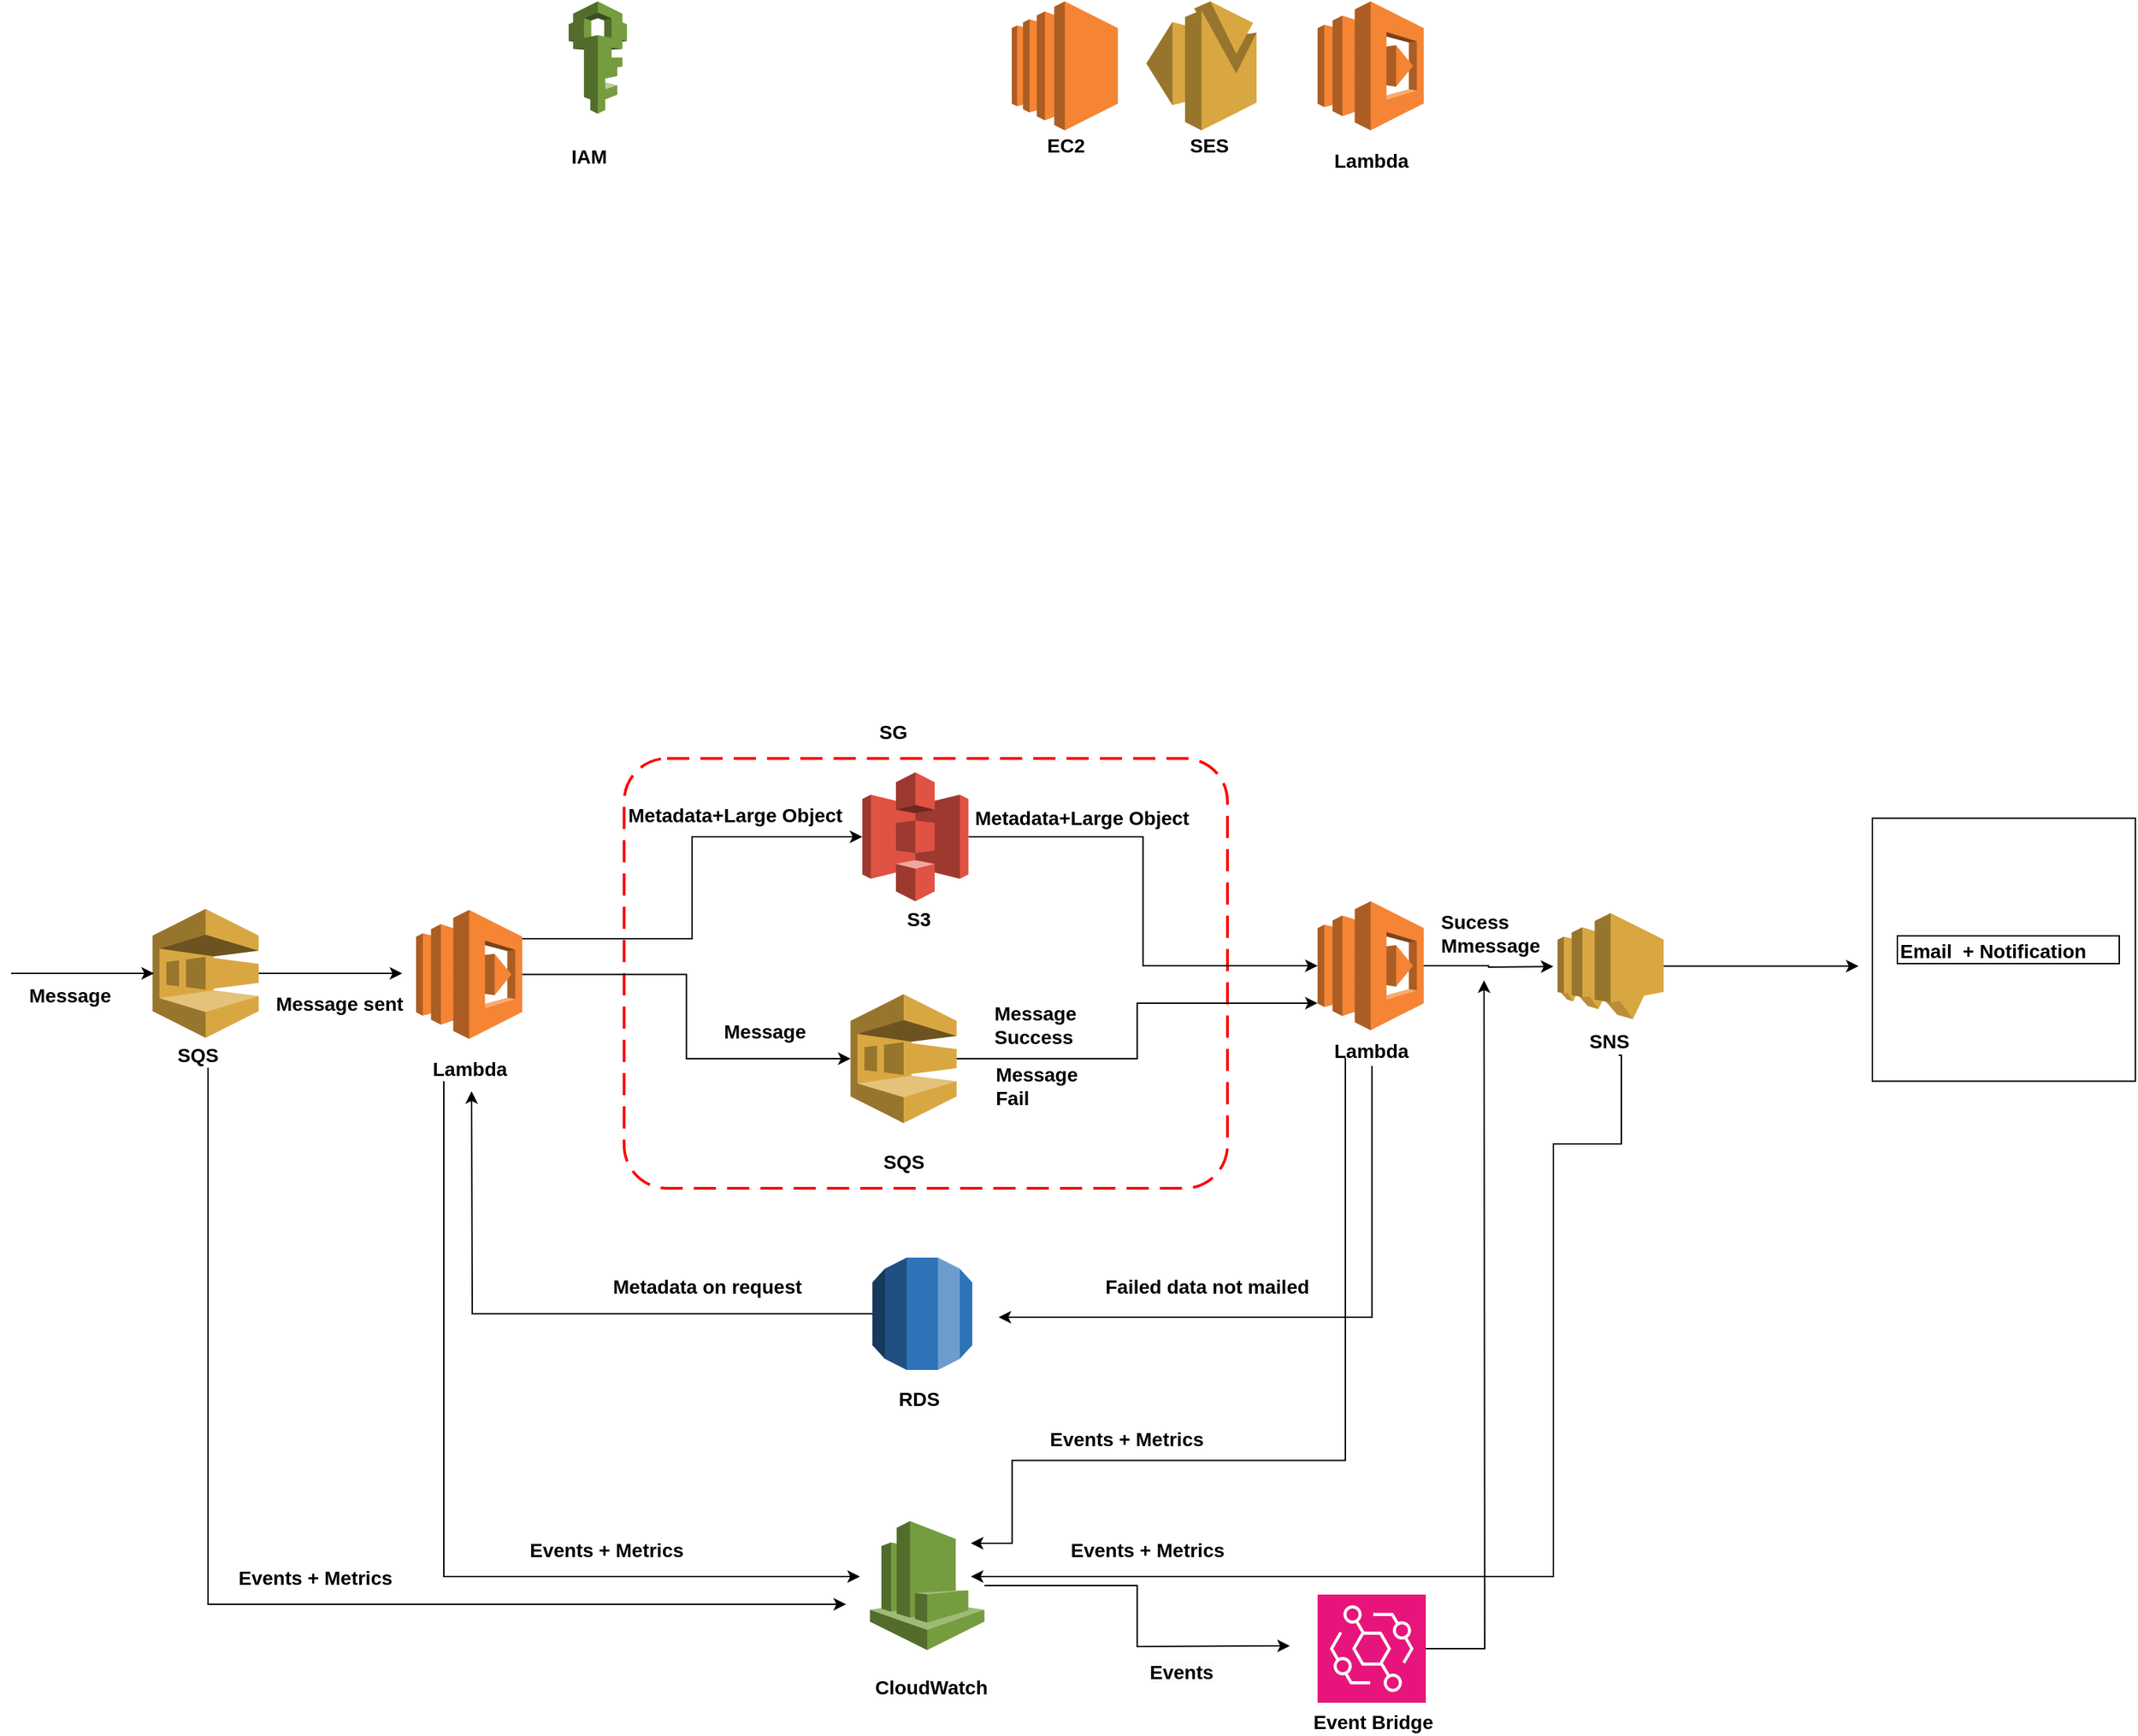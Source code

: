 <mxfile version="23.1.1" type="github">
  <diagram id="Ht1M8jgEwFfnCIfOTk4-" name="Page-1">
    <mxGraphModel dx="2404" dy="1441" grid="1" gridSize="10" guides="1" tooltips="1" connect="1" arrows="1" fold="1" page="1" pageScale="1" pageWidth="1169" pageHeight="827" math="0" shadow="0">
      <root>
        <mxCell id="0" />
        <mxCell id="1" parent="0" />
        <mxCell id="SCVMTBWpLvtzJIhz15lM-2" value="&lt;span&gt;SQS&lt;/span&gt;" style="text;html=1;resizable=0;points=[];autosize=1;align=left;verticalAlign=top;spacingTop=-4;fontSize=14;fontStyle=1" parent="1" vertex="1">
          <mxGeometry x="535" y="480" width="50" height="20" as="geometry" />
        </mxCell>
        <mxCell id="PvRw4KbO7DKKGOO_xfBm-1" value="" style="outlineConnect=0;dashed=0;verticalLabelPosition=bottom;verticalAlign=top;align=center;html=1;shape=mxgraph.aws3.ses;fillColor=#D9A741;gradientColor=none;" vertex="1" parent="1">
          <mxGeometry x="726.5" y="-346" width="79.5" height="93" as="geometry" />
        </mxCell>
        <mxCell id="PvRw4KbO7DKKGOO_xfBm-4" value="" style="outlineConnect=0;dashed=0;verticalLabelPosition=bottom;verticalAlign=top;align=center;html=1;shape=mxgraph.aws3.ec2;fillColor=#F58534;gradientColor=none;" vertex="1" parent="1">
          <mxGeometry x="629.5" y="-346" width="76.5" height="93" as="geometry" />
        </mxCell>
        <mxCell id="PvRw4KbO7DKKGOO_xfBm-66" style="edgeStyle=orthogonalEdgeStyle;rounded=0;orthogonalLoop=1;jettySize=auto;html=1;" edge="1" parent="1" source="PvRw4KbO7DKKGOO_xfBm-5">
          <mxGeometry relative="1" as="geometry">
            <mxPoint x="240" y="440" as="targetPoint" />
          </mxGeometry>
        </mxCell>
        <mxCell id="PvRw4KbO7DKKGOO_xfBm-5" value="" style="outlineConnect=0;dashed=0;verticalLabelPosition=bottom;verticalAlign=top;align=center;html=1;shape=mxgraph.aws3.rds;fillColor=#2E73B8;gradientColor=none;" vertex="1" parent="1">
          <mxGeometry x="529" y="560" width="72" height="81" as="geometry" />
        </mxCell>
        <mxCell id="PvRw4KbO7DKKGOO_xfBm-8" value="" style="outlineConnect=0;dashed=0;verticalLabelPosition=bottom;verticalAlign=top;align=center;html=1;shape=mxgraph.aws3.iam;fillColor=#759C3E;gradientColor=none;" vertex="1" parent="1">
          <mxGeometry x="310" y="-346" width="42" height="81" as="geometry" />
        </mxCell>
        <mxCell id="PvRw4KbO7DKKGOO_xfBm-37" style="edgeStyle=orthogonalEdgeStyle;rounded=0;orthogonalLoop=1;jettySize=auto;html=1;" edge="1" parent="1" source="PvRw4KbO7DKKGOO_xfBm-9">
          <mxGeometry relative="1" as="geometry">
            <mxPoint x="830" y="840" as="targetPoint" />
          </mxGeometry>
        </mxCell>
        <mxCell id="PvRw4KbO7DKKGOO_xfBm-9" value="" style="outlineConnect=0;dashed=0;verticalLabelPosition=bottom;verticalAlign=top;align=center;html=1;shape=mxgraph.aws3.cloudwatch;fillColor=#759C3E;gradientColor=none;" vertex="1" parent="1">
          <mxGeometry x="527.25" y="750" width="82.5" height="93" as="geometry" />
        </mxCell>
        <mxCell id="PvRw4KbO7DKKGOO_xfBm-10" value="" style="rounded=1;arcSize=10;dashed=1;strokeColor=#ff0000;fillColor=none;gradientColor=none;dashPattern=8 4;strokeWidth=2;" vertex="1" parent="1">
          <mxGeometry x="350" y="200" width="435" height="310" as="geometry" />
        </mxCell>
        <mxCell id="PvRw4KbO7DKKGOO_xfBm-11" value="&lt;span&gt;RDS&lt;/span&gt;" style="text;html=1;resizable=0;points=[];autosize=1;align=left;verticalAlign=top;spacingTop=-4;fontSize=14;fontStyle=1" vertex="1" parent="1">
          <mxGeometry x="546" y="651" width="50" height="20" as="geometry" />
        </mxCell>
        <mxCell id="PvRw4KbO7DKKGOO_xfBm-12" value="&lt;span&gt;EC2&lt;/span&gt;" style="text;html=1;resizable=0;points=[];autosize=1;align=left;verticalAlign=top;spacingTop=-4;fontSize=14;fontStyle=1" vertex="1" parent="1">
          <mxGeometry x="653.25" y="-253" width="50" height="20" as="geometry" />
        </mxCell>
        <mxCell id="PvRw4KbO7DKKGOO_xfBm-13" value="&lt;span&gt;IAM&lt;/span&gt;" style="text;html=1;resizable=0;points=[];autosize=1;align=left;verticalAlign=top;spacingTop=-4;fontSize=14;fontStyle=1" vertex="1" parent="1">
          <mxGeometry x="310" y="-245" width="50" height="20" as="geometry" />
        </mxCell>
        <mxCell id="PvRw4KbO7DKKGOO_xfBm-14" value="&lt;span&gt;CloudWatch&lt;/span&gt;" style="text;html=1;resizable=0;points=[];autosize=1;align=left;verticalAlign=top;spacingTop=-4;fontSize=14;fontStyle=1" vertex="1" parent="1">
          <mxGeometry x="528.75" y="859" width="100" height="20" as="geometry" />
        </mxCell>
        <mxCell id="PvRw4KbO7DKKGOO_xfBm-16" value="" style="outlineConnect=0;dashed=0;verticalLabelPosition=bottom;verticalAlign=top;align=center;html=1;shape=mxgraph.aws3.sqs;fillColor=#D9A741;gradientColor=none;" vertex="1" parent="1">
          <mxGeometry x="513.25" y="370" width="76.5" height="93" as="geometry" />
        </mxCell>
        <mxCell id="PvRw4KbO7DKKGOO_xfBm-17" value="&lt;span&gt;SES&lt;/span&gt;" style="text;html=1;resizable=0;points=[];autosize=1;align=left;verticalAlign=top;spacingTop=-4;fontSize=14;fontStyle=1" vertex="1" parent="1">
          <mxGeometry x="756.25" y="-253" width="50" height="20" as="geometry" />
        </mxCell>
        <mxCell id="PvRw4KbO7DKKGOO_xfBm-18" value="&lt;span&gt;SG&lt;/span&gt;" style="text;html=1;resizable=0;points=[];autosize=1;align=left;verticalAlign=top;spacingTop=-4;fontSize=14;fontStyle=1" vertex="1" parent="1">
          <mxGeometry x="531.5" y="170" width="40" height="20" as="geometry" />
        </mxCell>
        <mxCell id="PvRw4KbO7DKKGOO_xfBm-19" value="" style="outlineConnect=0;dashed=0;verticalLabelPosition=bottom;verticalAlign=top;align=center;html=1;shape=mxgraph.aws3.lambda;fillColor=#F58534;gradientColor=none;" vertex="1" parent="1">
          <mxGeometry x="850" y="-346" width="76.5" height="93" as="geometry" />
        </mxCell>
        <mxCell id="PvRw4KbO7DKKGOO_xfBm-20" value="&lt;span&gt;Lambda&lt;/span&gt;" style="text;html=1;resizable=0;points=[];autosize=1;align=left;verticalAlign=top;spacingTop=-4;fontSize=14;fontStyle=1" vertex="1" parent="1">
          <mxGeometry x="860" y="-242.5" width="80" height="20" as="geometry" />
        </mxCell>
        <mxCell id="PvRw4KbO7DKKGOO_xfBm-47" style="edgeStyle=orthogonalEdgeStyle;rounded=0;orthogonalLoop=1;jettySize=auto;html=1;" edge="1" parent="1" source="PvRw4KbO7DKKGOO_xfBm-21" target="PvRw4KbO7DKKGOO_xfBm-35">
          <mxGeometry relative="1" as="geometry" />
        </mxCell>
        <mxCell id="PvRw4KbO7DKKGOO_xfBm-21" value="" style="outlineConnect=0;dashed=0;verticalLabelPosition=bottom;verticalAlign=top;align=center;html=1;shape=mxgraph.aws3.s3;fillColor=#E05243;gradientColor=none;" vertex="1" parent="1">
          <mxGeometry x="521.75" y="210" width="76.5" height="93" as="geometry" />
        </mxCell>
        <mxCell id="PvRw4KbO7DKKGOO_xfBm-22" value="&lt;span&gt;S3&lt;/span&gt;" style="text;html=1;resizable=0;points=[];autosize=1;align=left;verticalAlign=top;spacingTop=-4;fontSize=14;fontStyle=1" vertex="1" parent="1">
          <mxGeometry x="551.75" y="304.5" width="40" height="20" as="geometry" />
        </mxCell>
        <mxCell id="PvRw4KbO7DKKGOO_xfBm-52" style="edgeStyle=orthogonalEdgeStyle;rounded=0;orthogonalLoop=1;jettySize=auto;html=1;" edge="1" parent="1" source="PvRw4KbO7DKKGOO_xfBm-26">
          <mxGeometry relative="1" as="geometry">
            <mxPoint x="1240" y="349.75" as="targetPoint" />
          </mxGeometry>
        </mxCell>
        <mxCell id="PvRw4KbO7DKKGOO_xfBm-26" value="" style="outlineConnect=0;dashed=0;verticalLabelPosition=bottom;verticalAlign=top;align=center;html=1;shape=mxgraph.aws3.sns;fillColor=#D9A741;gradientColor=none;" vertex="1" parent="1">
          <mxGeometry x="1023" y="311.5" width="76.5" height="76.5" as="geometry" />
        </mxCell>
        <mxCell id="PvRw4KbO7DKKGOO_xfBm-71" style="edgeStyle=orthogonalEdgeStyle;rounded=0;orthogonalLoop=1;jettySize=auto;html=1;exitX=0.456;exitY=1.078;exitDx=0;exitDy=0;exitPerimeter=0;" edge="1" parent="1" source="PvRw4KbO7DKKGOO_xfBm-27">
          <mxGeometry relative="1" as="geometry">
            <mxPoint x="600" y="790" as="targetPoint" />
            <mxPoint x="1069.294" y="440.5" as="sourcePoint" />
            <Array as="points">
              <mxPoint x="1069" y="414" />
              <mxPoint x="1069" y="478" />
              <mxPoint x="1020" y="478" />
              <mxPoint x="1020" y="790" />
            </Array>
          </mxGeometry>
        </mxCell>
        <mxCell id="PvRw4KbO7DKKGOO_xfBm-27" value="&lt;span&gt;SNS&lt;/span&gt;" style="text;html=1;resizable=0;points=[];autosize=1;align=left;verticalAlign=top;spacingTop=-4;fontSize=14;fontStyle=1" vertex="1" parent="1">
          <mxGeometry x="1044.25" y="392.5" width="50" height="20" as="geometry" />
        </mxCell>
        <mxCell id="PvRw4KbO7DKKGOO_xfBm-46" style="edgeStyle=orthogonalEdgeStyle;rounded=0;orthogonalLoop=1;jettySize=auto;html=1;" edge="1" parent="1" source="PvRw4KbO7DKKGOO_xfBm-28">
          <mxGeometry relative="1" as="geometry">
            <mxPoint x="970" y="360" as="targetPoint" />
          </mxGeometry>
        </mxCell>
        <mxCell id="PvRw4KbO7DKKGOO_xfBm-28" value="" style="sketch=0;points=[[0,0,0],[0.25,0,0],[0.5,0,0],[0.75,0,0],[1,0,0],[0,1,0],[0.25,1,0],[0.5,1,0],[0.75,1,0],[1,1,0],[0,0.25,0],[0,0.5,0],[0,0.75,0],[1,0.25,0],[1,0.5,0],[1,0.75,0]];outlineConnect=0;fontColor=#232F3E;fillColor=#E7157B;strokeColor=#ffffff;dashed=0;verticalLabelPosition=bottom;verticalAlign=top;align=center;html=1;fontSize=12;fontStyle=0;aspect=fixed;shape=mxgraph.aws4.resourceIcon;resIcon=mxgraph.aws4.eventbridge;" vertex="1" parent="1">
          <mxGeometry x="850" y="803" width="78" height="78" as="geometry" />
        </mxCell>
        <mxCell id="PvRw4KbO7DKKGOO_xfBm-29" value="&lt;span&gt;Event Bridge&lt;/span&gt;" style="text;html=1;resizable=0;points=[];autosize=1;align=left;verticalAlign=top;spacingTop=-4;fontSize=14;fontStyle=1" vertex="1" parent="1">
          <mxGeometry x="845" y="884" width="110" height="20" as="geometry" />
        </mxCell>
        <mxCell id="PvRw4KbO7DKKGOO_xfBm-51" style="edgeStyle=orthogonalEdgeStyle;rounded=0;orthogonalLoop=1;jettySize=auto;html=1;" edge="1" parent="1" source="PvRw4KbO7DKKGOO_xfBm-31">
          <mxGeometry relative="1" as="geometry">
            <mxPoint x="190" y="355" as="targetPoint" />
          </mxGeometry>
        </mxCell>
        <mxCell id="PvRw4KbO7DKKGOO_xfBm-31" value="" style="outlineConnect=0;dashed=0;verticalLabelPosition=bottom;verticalAlign=top;align=center;html=1;shape=mxgraph.aws3.sqs;fillColor=#D9A741;gradientColor=none;" vertex="1" parent="1">
          <mxGeometry x="10" y="308.5" width="76.5" height="93" as="geometry" />
        </mxCell>
        <mxCell id="PvRw4KbO7DKKGOO_xfBm-45" style="edgeStyle=orthogonalEdgeStyle;rounded=0;orthogonalLoop=1;jettySize=auto;html=1;" edge="1" parent="1" source="PvRw4KbO7DKKGOO_xfBm-33" target="PvRw4KbO7DKKGOO_xfBm-16">
          <mxGeometry relative="1" as="geometry" />
        </mxCell>
        <mxCell id="PvRw4KbO7DKKGOO_xfBm-33" value="" style="outlineConnect=0;dashed=0;verticalLabelPosition=bottom;verticalAlign=top;align=center;html=1;shape=mxgraph.aws3.lambda;fillColor=#F58534;gradientColor=none;" vertex="1" parent="1">
          <mxGeometry x="200" y="309.25" width="76.5" height="93" as="geometry" />
        </mxCell>
        <mxCell id="PvRw4KbO7DKKGOO_xfBm-67" style="edgeStyle=orthogonalEdgeStyle;rounded=0;orthogonalLoop=1;jettySize=auto;html=1;" edge="1" parent="1" source="PvRw4KbO7DKKGOO_xfBm-34">
          <mxGeometry relative="1" as="geometry">
            <mxPoint x="520" y="790" as="targetPoint" />
            <Array as="points">
              <mxPoint x="220" y="790" />
              <mxPoint x="520" y="790" />
            </Array>
          </mxGeometry>
        </mxCell>
        <mxCell id="PvRw4KbO7DKKGOO_xfBm-34" value="&lt;span&gt;Lambda&lt;/span&gt;" style="text;html=1;resizable=0;points=[];autosize=1;align=left;verticalAlign=top;spacingTop=-4;fontSize=14;fontStyle=1" vertex="1" parent="1">
          <mxGeometry x="210" y="412.75" width="80" height="20" as="geometry" />
        </mxCell>
        <mxCell id="PvRw4KbO7DKKGOO_xfBm-38" style="edgeStyle=orthogonalEdgeStyle;rounded=0;orthogonalLoop=1;jettySize=auto;html=1;" edge="1" parent="1" source="PvRw4KbO7DKKGOO_xfBm-35">
          <mxGeometry relative="1" as="geometry">
            <mxPoint x="1020" y="350" as="targetPoint" />
          </mxGeometry>
        </mxCell>
        <mxCell id="PvRw4KbO7DKKGOO_xfBm-35" value="" style="outlineConnect=0;dashed=0;verticalLabelPosition=bottom;verticalAlign=top;align=center;html=1;shape=mxgraph.aws3.lambda;fillColor=#F58534;gradientColor=none;" vertex="1" parent="1">
          <mxGeometry x="850" y="303" width="76.5" height="93" as="geometry" />
        </mxCell>
        <mxCell id="PvRw4KbO7DKKGOO_xfBm-64" style="edgeStyle=orthogonalEdgeStyle;rounded=0;orthogonalLoop=1;jettySize=auto;html=1;exitX=0.365;exitY=0.963;exitDx=0;exitDy=0;exitPerimeter=0;" edge="1" parent="1">
          <mxGeometry relative="1" as="geometry">
            <mxPoint x="620" y="603" as="targetPoint" />
            <mxPoint x="889.2" y="421.76" as="sourcePoint" />
            <Array as="points">
              <mxPoint x="889" y="603" />
            </Array>
          </mxGeometry>
        </mxCell>
        <mxCell id="PvRw4KbO7DKKGOO_xfBm-70" style="edgeStyle=orthogonalEdgeStyle;rounded=0;orthogonalLoop=1;jettySize=auto;html=1;" edge="1" parent="1">
          <mxGeometry relative="1" as="geometry">
            <mxPoint x="600" y="766" as="targetPoint" />
            <mxPoint x="870" y="416" as="sourcePoint" />
            <Array as="points">
              <mxPoint x="869.75" y="415.28" />
              <mxPoint x="869.75" y="706.28" />
              <mxPoint x="629.75" y="706.28" />
              <mxPoint x="629.75" y="766.28" />
            </Array>
          </mxGeometry>
        </mxCell>
        <mxCell id="PvRw4KbO7DKKGOO_xfBm-36" value="&lt;span&gt;Lambda&lt;/span&gt;" style="text;html=1;resizable=0;points=[];autosize=1;align=left;verticalAlign=top;spacingTop=-4;fontSize=14;fontStyle=1" vertex="1" parent="1">
          <mxGeometry x="860" y="399.5" width="80" height="20" as="geometry" />
        </mxCell>
        <mxCell id="PvRw4KbO7DKKGOO_xfBm-42" style="edgeStyle=orthogonalEdgeStyle;rounded=0;orthogonalLoop=1;jettySize=auto;html=1;entryX=0;entryY=0.5;entryDx=0;entryDy=0;entryPerimeter=0;" edge="1" parent="1" source="PvRw4KbO7DKKGOO_xfBm-33" target="PvRw4KbO7DKKGOO_xfBm-21">
          <mxGeometry relative="1" as="geometry">
            <Array as="points">
              <mxPoint x="399" y="330" />
              <mxPoint x="399" y="256" />
            </Array>
          </mxGeometry>
        </mxCell>
        <mxCell id="PvRw4KbO7DKKGOO_xfBm-48" style="edgeStyle=orthogonalEdgeStyle;rounded=0;orthogonalLoop=1;jettySize=auto;html=1;entryX=0;entryY=0.79;entryDx=0;entryDy=0;entryPerimeter=0;" edge="1" parent="1" source="PvRw4KbO7DKKGOO_xfBm-16" target="PvRw4KbO7DKKGOO_xfBm-35">
          <mxGeometry relative="1" as="geometry" />
        </mxCell>
        <mxCell id="PvRw4KbO7DKKGOO_xfBm-53" value="" style="whiteSpace=wrap;html=1;aspect=fixed;" vertex="1" parent="1">
          <mxGeometry x="1250" y="243.13" width="189.62" height="189.62" as="geometry" />
        </mxCell>
        <mxCell id="PvRw4KbO7DKKGOO_xfBm-54" value="&lt;span&gt;Email&amp;nbsp; + Notification&lt;/span&gt;" style="text;html=1;resizable=0;points=[];autosize=1;align=left;verticalAlign=top;spacingTop=-4;fontSize=14;fontStyle=1;strokeColor=default;" vertex="1" parent="1">
          <mxGeometry x="1268" y="327.94" width="160" height="20" as="geometry" />
        </mxCell>
        <mxCell id="PvRw4KbO7DKKGOO_xfBm-68" style="edgeStyle=orthogonalEdgeStyle;rounded=0;orthogonalLoop=1;jettySize=auto;html=1;" edge="1" parent="1" source="PvRw4KbO7DKKGOO_xfBm-58">
          <mxGeometry relative="1" as="geometry">
            <mxPoint x="510" y="810" as="targetPoint" />
            <Array as="points">
              <mxPoint x="50" y="810" />
            </Array>
          </mxGeometry>
        </mxCell>
        <mxCell id="PvRw4KbO7DKKGOO_xfBm-58" value="&lt;span&gt;SQS&lt;/span&gt;" style="text;html=1;resizable=0;points=[];autosize=1;align=left;verticalAlign=top;spacingTop=-4;fontSize=14;fontStyle=1" vertex="1" parent="1">
          <mxGeometry x="26" y="403" width="50" height="20" as="geometry" />
        </mxCell>
        <mxCell id="PvRw4KbO7DKKGOO_xfBm-59" value="&lt;span&gt;Message&lt;/span&gt;" style="text;html=1;resizable=0;points=[];autosize=1;align=left;verticalAlign=top;spacingTop=-4;fontSize=14;fontStyle=1" vertex="1" parent="1">
          <mxGeometry x="-81" y="360" width="80" height="20" as="geometry" />
        </mxCell>
        <mxCell id="PvRw4KbO7DKKGOO_xfBm-60" value="&lt;span&gt;Metadata+Large Object&lt;/span&gt;" style="text;html=1;resizable=0;points=[];autosize=1;align=left;verticalAlign=top;spacingTop=-4;fontSize=14;fontStyle=1" vertex="1" parent="1">
          <mxGeometry x="351" y="230" width="180" height="20" as="geometry" />
        </mxCell>
        <mxCell id="PvRw4KbO7DKKGOO_xfBm-61" value="&lt;span&gt;Metadata+Large Object&lt;/span&gt;" style="text;html=1;resizable=0;points=[];autosize=1;align=left;verticalAlign=top;spacingTop=-4;fontSize=14;fontStyle=1" vertex="1" parent="1">
          <mxGeometry x="601" y="232" width="180" height="20" as="geometry" />
        </mxCell>
        <mxCell id="PvRw4KbO7DKKGOO_xfBm-62" style="edgeStyle=orthogonalEdgeStyle;rounded=0;orthogonalLoop=1;jettySize=auto;html=1;" edge="1" parent="1">
          <mxGeometry relative="1" as="geometry">
            <mxPoint x="11" y="355" as="targetPoint" />
            <mxPoint x="-92" y="355" as="sourcePoint" />
          </mxGeometry>
        </mxCell>
        <mxCell id="PvRw4KbO7DKKGOO_xfBm-63" value="&lt;span&gt;Message sent&lt;/span&gt;" style="text;html=1;resizable=0;points=[];autosize=1;align=left;verticalAlign=top;spacingTop=-4;fontSize=14;fontStyle=1" vertex="1" parent="1">
          <mxGeometry x="97" y="366" width="120" height="20" as="geometry" />
        </mxCell>
        <mxCell id="PvRw4KbO7DKKGOO_xfBm-72" value="&lt;span&gt;Events + Metrics&lt;/span&gt;" style="text;html=1;resizable=0;points=[];autosize=1;align=left;verticalAlign=top;spacingTop=-4;fontSize=14;fontStyle=1" vertex="1" parent="1">
          <mxGeometry x="70" y="780" width="130" height="20" as="geometry" />
        </mxCell>
        <mxCell id="PvRw4KbO7DKKGOO_xfBm-73" value="&lt;span&gt;Events + Metrics&lt;/span&gt;" style="text;html=1;resizable=0;points=[];autosize=1;align=left;verticalAlign=top;spacingTop=-4;fontSize=14;fontStyle=1" vertex="1" parent="1">
          <mxGeometry x="655" y="680" width="130" height="20" as="geometry" />
        </mxCell>
        <mxCell id="PvRw4KbO7DKKGOO_xfBm-74" value="&lt;span&gt;Events + Metrics&lt;/span&gt;" style="text;html=1;resizable=0;points=[];autosize=1;align=left;verticalAlign=top;spacingTop=-4;fontSize=14;fontStyle=1" vertex="1" parent="1">
          <mxGeometry x="670" y="760" width="130" height="20" as="geometry" />
        </mxCell>
        <mxCell id="PvRw4KbO7DKKGOO_xfBm-75" value="&lt;span&gt;Events + Metrics&lt;/span&gt;" style="text;html=1;resizable=0;points=[];autosize=1;align=left;verticalAlign=top;spacingTop=-4;fontSize=14;fontStyle=1" vertex="1" parent="1">
          <mxGeometry x="280" y="760" width="130" height="20" as="geometry" />
        </mxCell>
        <mxCell id="PvRw4KbO7DKKGOO_xfBm-76" value="&lt;span&gt;Metadata on request&lt;/span&gt;" style="text;html=1;resizable=0;points=[];autosize=1;align=left;verticalAlign=top;spacingTop=-4;fontSize=14;fontStyle=1" vertex="1" parent="1">
          <mxGeometry x="340" y="570" width="160" height="20" as="geometry" />
        </mxCell>
        <mxCell id="PvRw4KbO7DKKGOO_xfBm-77" value="Failed data not mailed" style="text;html=1;resizable=0;points=[];autosize=1;align=left;verticalAlign=top;spacingTop=-4;fontSize=14;fontStyle=1" vertex="1" parent="1">
          <mxGeometry x="695" y="570" width="170" height="20" as="geometry" />
        </mxCell>
        <mxCell id="PvRw4KbO7DKKGOO_xfBm-78" value="&lt;span&gt;Sucess&lt;br&gt;Mmessage&lt;/span&gt;" style="text;html=1;resizable=0;points=[];autosize=1;align=left;verticalAlign=top;spacingTop=-4;fontSize=14;fontStyle=1" vertex="1" parent="1">
          <mxGeometry x="937" y="307" width="100" height="40" as="geometry" />
        </mxCell>
        <mxCell id="PvRw4KbO7DKKGOO_xfBm-79" value="&lt;span&gt;Message&lt;/span&gt;" style="text;html=1;resizable=0;points=[];autosize=1;align=left;verticalAlign=top;spacingTop=-4;fontSize=14;fontStyle=1" vertex="1" parent="1">
          <mxGeometry x="420" y="386" width="80" height="20" as="geometry" />
        </mxCell>
        <mxCell id="PvRw4KbO7DKKGOO_xfBm-80" value="&lt;span&gt;Message&lt;br&gt;Success&lt;br&gt;&lt;/span&gt;" style="text;html=1;resizable=0;points=[];autosize=1;align=left;verticalAlign=top;spacingTop=-4;fontSize=14;fontStyle=1" vertex="1" parent="1">
          <mxGeometry x="615" y="372.5" width="80" height="40" as="geometry" />
        </mxCell>
        <mxCell id="PvRw4KbO7DKKGOO_xfBm-81" value="&lt;span&gt;Message&lt;br&gt;Fail&lt;br&gt;&lt;/span&gt;" style="text;html=1;resizable=0;points=[];autosize=1;align=left;verticalAlign=top;spacingTop=-4;fontSize=14;fontStyle=1" vertex="1" parent="1">
          <mxGeometry x="616" y="416.5" width="80" height="40" as="geometry" />
        </mxCell>
        <mxCell id="PvRw4KbO7DKKGOO_xfBm-82" value="&lt;span style=&quot;color: rgb(0, 0, 0); font-family: Helvetica; font-size: 14px; font-style: normal; font-variant-ligatures: normal; font-variant-caps: normal; font-weight: 700; letter-spacing: normal; orphans: 2; text-align: left; text-indent: 0px; text-transform: none; widows: 2; word-spacing: 0px; -webkit-text-stroke-width: 0px; background-color: rgb(251, 251, 251); text-decoration-thickness: initial; text-decoration-style: initial; text-decoration-color: initial; float: none; display: inline !important;&quot;&gt;Events&lt;/span&gt;" style="text;whiteSpace=wrap;html=1;" vertex="1" parent="1">
          <mxGeometry x="726.5" y="844" width="140" height="40" as="geometry" />
        </mxCell>
      </root>
    </mxGraphModel>
  </diagram>
</mxfile>

